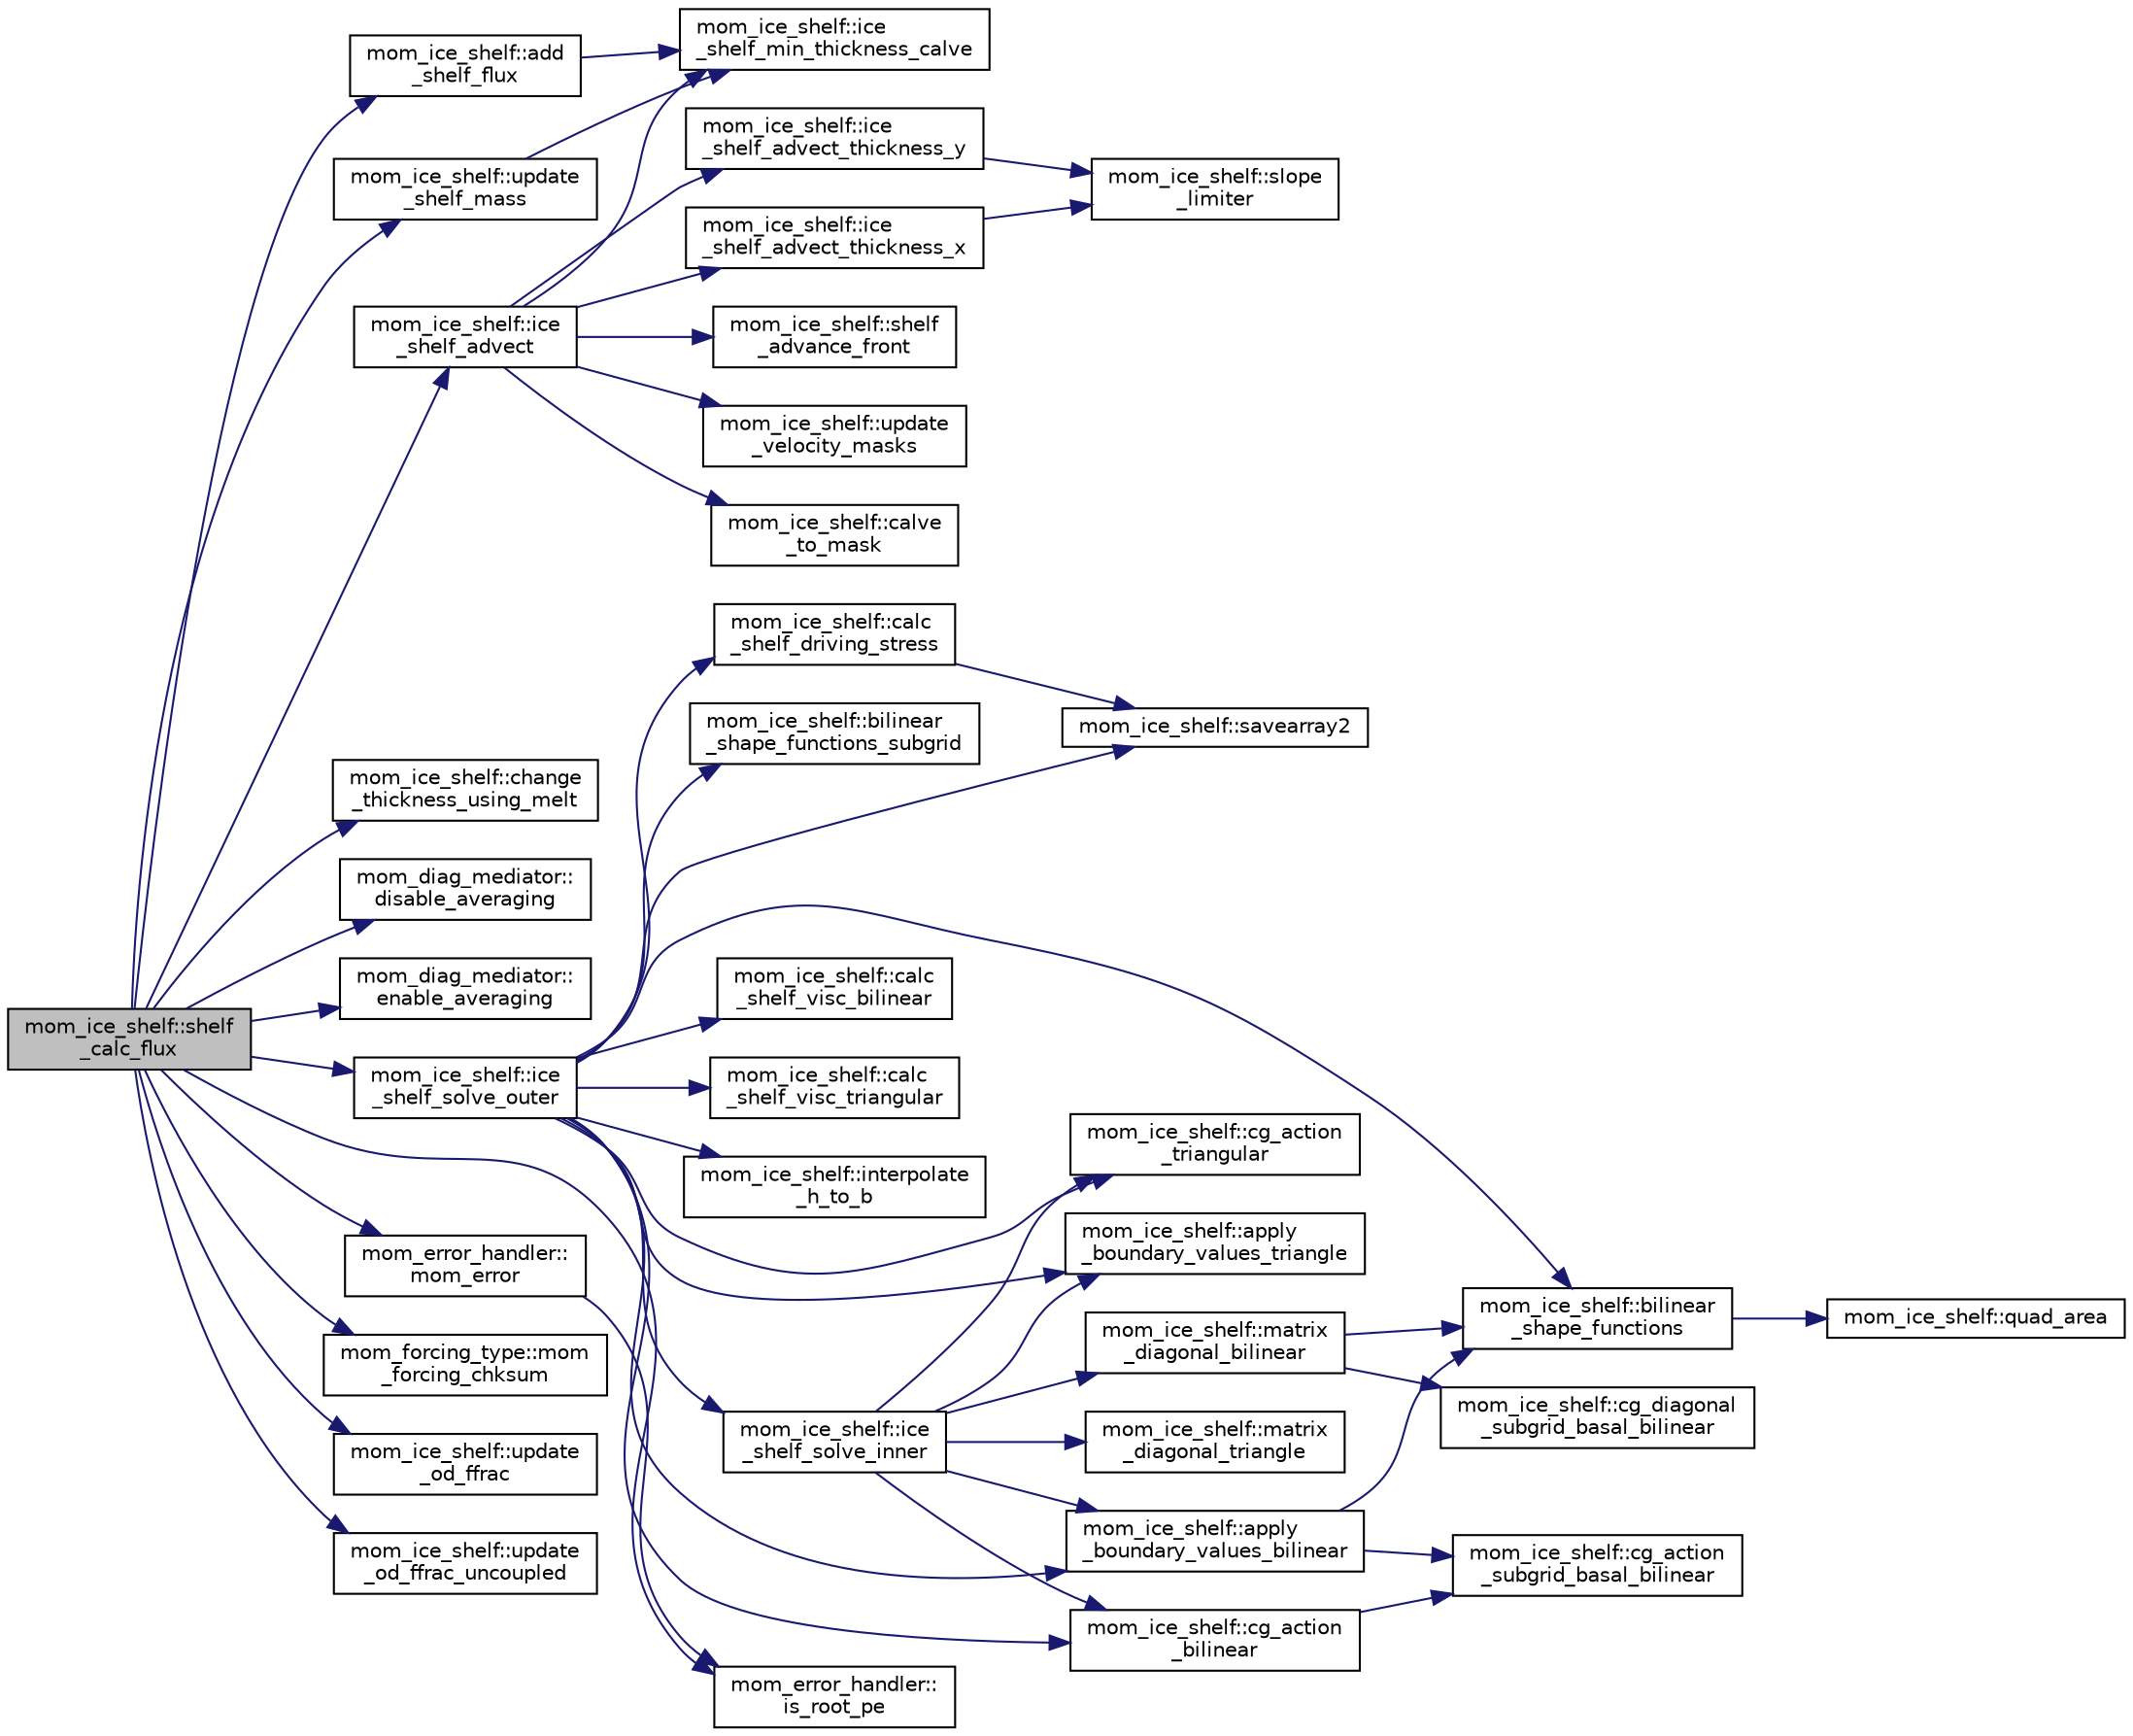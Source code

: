 digraph "mom_ice_shelf::shelf_calc_flux"
{
 // INTERACTIVE_SVG=YES
  edge [fontname="Helvetica",fontsize="10",labelfontname="Helvetica",labelfontsize="10"];
  node [fontname="Helvetica",fontsize="10",shape=record];
  rankdir="LR";
  Node331 [label="mom_ice_shelf::shelf\l_calc_flux",height=0.2,width=0.4,color="black", fillcolor="grey75", style="filled", fontcolor="black"];
  Node331 -> Node332 [color="midnightblue",fontsize="10",style="solid",fontname="Helvetica"];
  Node332 [label="mom_ice_shelf::add\l_shelf_flux",height=0.2,width=0.4,color="black", fillcolor="white", style="filled",URL="$namespacemom__ice__shelf.html#a2ca397210116eed3aeeb2fd533aad3ad",tooltip="Updates suface fluxes that are influenced by sub-ice-shelf melting. "];
  Node332 -> Node333 [color="midnightblue",fontsize="10",style="solid",fontname="Helvetica"];
  Node333 [label="mom_ice_shelf::ice\l_shelf_min_thickness_calve",height=0.2,width=0.4,color="black", fillcolor="white", style="filled",URL="$namespacemom__ice__shelf.html#a850dc882bb94f5b3eacdfdbf25cb19b8",tooltip="Apply a very simple calving law using a minimum thickness rule. "];
  Node331 -> Node334 [color="midnightblue",fontsize="10",style="solid",fontname="Helvetica"];
  Node334 [label="mom_ice_shelf::change\l_thickness_using_melt",height=0.2,width=0.4,color="black", fillcolor="white", style="filled",URL="$namespacemom__ice__shelf.html#aa24c8df5e1e19bf7f09a848234f667f7",tooltip="Changes the thickness (mass) of the ice shelf based on sub-ice-shelf melting. "];
  Node331 -> Node335 [color="midnightblue",fontsize="10",style="solid",fontname="Helvetica"];
  Node335 [label="mom_diag_mediator::\ldisable_averaging",height=0.2,width=0.4,color="black", fillcolor="white", style="filled",URL="$namespacemom__diag__mediator.html#a1761df399ba39742e34ab989469da0f2"];
  Node331 -> Node336 [color="midnightblue",fontsize="10",style="solid",fontname="Helvetica"];
  Node336 [label="mom_diag_mediator::\lenable_averaging",height=0.2,width=0.4,color="black", fillcolor="white", style="filled",URL="$namespacemom__diag__mediator.html#a91244f765f2964dfb11f8787f65042f1"];
  Node331 -> Node337 [color="midnightblue",fontsize="10",style="solid",fontname="Helvetica"];
  Node337 [label="mom_ice_shelf::ice\l_shelf_advect",height=0.2,width=0.4,color="black", fillcolor="white", style="filled",URL="$namespacemom__ice__shelf.html#a6a07543d5e828b759f18def33ca4feda"];
  Node337 -> Node338 [color="midnightblue",fontsize="10",style="solid",fontname="Helvetica"];
  Node338 [label="mom_ice_shelf::calve\l_to_mask",height=0.2,width=0.4,color="black", fillcolor="white", style="filled",URL="$namespacemom__ice__shelf.html#ae577f1cfafb12ba9b009523fcf43cda7"];
  Node337 -> Node339 [color="midnightblue",fontsize="10",style="solid",fontname="Helvetica"];
  Node339 [label="mom_ice_shelf::ice\l_shelf_advect_thickness_x",height=0.2,width=0.4,color="black", fillcolor="white", style="filled",URL="$namespacemom__ice__shelf.html#a8bd6d78f530289dc90ffbdb0b80e7883"];
  Node339 -> Node340 [color="midnightblue",fontsize="10",style="solid",fontname="Helvetica"];
  Node340 [label="mom_ice_shelf::slope\l_limiter",height=0.2,width=0.4,color="black", fillcolor="white", style="filled",URL="$namespacemom__ice__shelf.html#ac30ce29228457ec8a19679f25960ef21",tooltip="used for flux limiting in advective subroutines Van Leer limiter (source: Wikipedia) ..."];
  Node337 -> Node341 [color="midnightblue",fontsize="10",style="solid",fontname="Helvetica"];
  Node341 [label="mom_ice_shelf::ice\l_shelf_advect_thickness_y",height=0.2,width=0.4,color="black", fillcolor="white", style="filled",URL="$namespacemom__ice__shelf.html#a0663fa04e4a2df8b6676a0c5364ac8ee"];
  Node341 -> Node340 [color="midnightblue",fontsize="10",style="solid",fontname="Helvetica"];
  Node337 -> Node333 [color="midnightblue",fontsize="10",style="solid",fontname="Helvetica"];
  Node337 -> Node342 [color="midnightblue",fontsize="10",style="solid",fontname="Helvetica"];
  Node342 [label="mom_ice_shelf::shelf\l_advance_front",height=0.2,width=0.4,color="black", fillcolor="white", style="filled",URL="$namespacemom__ice__shelf.html#aafa24b7ba297a29d9897576939282815"];
  Node337 -> Node343 [color="midnightblue",fontsize="10",style="solid",fontname="Helvetica"];
  Node343 [label="mom_ice_shelf::update\l_velocity_masks",height=0.2,width=0.4,color="black", fillcolor="white", style="filled",URL="$namespacemom__ice__shelf.html#ae71447bb7b63b4313070abc27e0a7208"];
  Node331 -> Node344 [color="midnightblue",fontsize="10",style="solid",fontname="Helvetica"];
  Node344 [label="mom_ice_shelf::ice\l_shelf_solve_outer",height=0.2,width=0.4,color="black", fillcolor="white", style="filled",URL="$namespacemom__ice__shelf.html#a5d64b696412c0bfd8ded2e2eacaa917c"];
  Node344 -> Node345 [color="midnightblue",fontsize="10",style="solid",fontname="Helvetica"];
  Node345 [label="mom_ice_shelf::apply\l_boundary_values_bilinear",height=0.2,width=0.4,color="black", fillcolor="white", style="filled",URL="$namespacemom__ice__shelf.html#a5d534895698ad80a68be9a1b992c4d0b"];
  Node345 -> Node346 [color="midnightblue",fontsize="10",style="solid",fontname="Helvetica"];
  Node346 [label="mom_ice_shelf::bilinear\l_shape_functions",height=0.2,width=0.4,color="black", fillcolor="white", style="filled",URL="$namespacemom__ice__shelf.html#a9f77faf4c64078c8bce0546bb024f34e"];
  Node346 -> Node347 [color="midnightblue",fontsize="10",style="solid",fontname="Helvetica"];
  Node347 [label="mom_ice_shelf::quad_area",height=0.2,width=0.4,color="black", fillcolor="white", style="filled",URL="$namespacemom__ice__shelf.html#a43bcb4adfaabc54cd57ad8d96b71c224",tooltip="Calculate area of quadrilateral. "];
  Node345 -> Node348 [color="midnightblue",fontsize="10",style="solid",fontname="Helvetica"];
  Node348 [label="mom_ice_shelf::cg_action\l_subgrid_basal_bilinear",height=0.2,width=0.4,color="black", fillcolor="white", style="filled",URL="$namespacemom__ice__shelf.html#a925d19b978b5368c3b0d5cae3b542bfe"];
  Node344 -> Node349 [color="midnightblue",fontsize="10",style="solid",fontname="Helvetica"];
  Node349 [label="mom_ice_shelf::apply\l_boundary_values_triangle",height=0.2,width=0.4,color="black", fillcolor="white", style="filled",URL="$namespacemom__ice__shelf.html#a6d1174213d77aef09d2eaae2fd138edd"];
  Node344 -> Node346 [color="midnightblue",fontsize="10",style="solid",fontname="Helvetica"];
  Node344 -> Node350 [color="midnightblue",fontsize="10",style="solid",fontname="Helvetica"];
  Node350 [label="mom_ice_shelf::bilinear\l_shape_functions_subgrid",height=0.2,width=0.4,color="black", fillcolor="white", style="filled",URL="$namespacemom__ice__shelf.html#a4714299e786f7e62fa2c82916dac2316"];
  Node344 -> Node351 [color="midnightblue",fontsize="10",style="solid",fontname="Helvetica"];
  Node351 [label="mom_ice_shelf::calc\l_shelf_driving_stress",height=0.2,width=0.4,color="black", fillcolor="white", style="filled",URL="$namespacemom__ice__shelf.html#a9ccd473e87beaec693c8d90e7d68ed8f"];
  Node351 -> Node352 [color="midnightblue",fontsize="10",style="solid",fontname="Helvetica"];
  Node352 [label="mom_ice_shelf::savearray2",height=0.2,width=0.4,color="black", fillcolor="white", style="filled",URL="$namespacemom__ice__shelf.html#a55464f46b7f452abe25f8dde166cee51"];
  Node344 -> Node353 [color="midnightblue",fontsize="10",style="solid",fontname="Helvetica"];
  Node353 [label="mom_ice_shelf::calc\l_shelf_visc_bilinear",height=0.2,width=0.4,color="black", fillcolor="white", style="filled",URL="$namespacemom__ice__shelf.html#ac7bf50703bb671dbde1016061a04e3c9"];
  Node344 -> Node354 [color="midnightblue",fontsize="10",style="solid",fontname="Helvetica"];
  Node354 [label="mom_ice_shelf::calc\l_shelf_visc_triangular",height=0.2,width=0.4,color="black", fillcolor="white", style="filled",URL="$namespacemom__ice__shelf.html#a69286817781f164a0af096b050e3ccc4"];
  Node344 -> Node355 [color="midnightblue",fontsize="10",style="solid",fontname="Helvetica"];
  Node355 [label="mom_ice_shelf::cg_action\l_bilinear",height=0.2,width=0.4,color="black", fillcolor="white", style="filled",URL="$namespacemom__ice__shelf.html#a08bef308dd58f20b81330c5706f71e1f"];
  Node355 -> Node348 [color="midnightblue",fontsize="10",style="solid",fontname="Helvetica"];
  Node344 -> Node356 [color="midnightblue",fontsize="10",style="solid",fontname="Helvetica"];
  Node356 [label="mom_ice_shelf::cg_action\l_triangular",height=0.2,width=0.4,color="black", fillcolor="white", style="filled",URL="$namespacemom__ice__shelf.html#a0ad3713e3c3ee71d987d6cd82c45181e"];
  Node344 -> Node357 [color="midnightblue",fontsize="10",style="solid",fontname="Helvetica"];
  Node357 [label="mom_ice_shelf::ice\l_shelf_solve_inner",height=0.2,width=0.4,color="black", fillcolor="white", style="filled",URL="$namespacemom__ice__shelf.html#a95d21b019a635ad3a8ef060d765362e1"];
  Node357 -> Node345 [color="midnightblue",fontsize="10",style="solid",fontname="Helvetica"];
  Node357 -> Node349 [color="midnightblue",fontsize="10",style="solid",fontname="Helvetica"];
  Node357 -> Node355 [color="midnightblue",fontsize="10",style="solid",fontname="Helvetica"];
  Node357 -> Node356 [color="midnightblue",fontsize="10",style="solid",fontname="Helvetica"];
  Node357 -> Node358 [color="midnightblue",fontsize="10",style="solid",fontname="Helvetica"];
  Node358 [label="mom_ice_shelf::matrix\l_diagonal_bilinear",height=0.2,width=0.4,color="black", fillcolor="white", style="filled",URL="$namespacemom__ice__shelf.html#a0fa0e5e0225816e5e5e87994371f11f1"];
  Node358 -> Node346 [color="midnightblue",fontsize="10",style="solid",fontname="Helvetica"];
  Node358 -> Node359 [color="midnightblue",fontsize="10",style="solid",fontname="Helvetica"];
  Node359 [label="mom_ice_shelf::cg_diagonal\l_subgrid_basal_bilinear",height=0.2,width=0.4,color="black", fillcolor="white", style="filled",URL="$namespacemom__ice__shelf.html#af109d5577049ff4ded3b07d5ab25a771"];
  Node357 -> Node360 [color="midnightblue",fontsize="10",style="solid",fontname="Helvetica"];
  Node360 [label="mom_ice_shelf::matrix\l_diagonal_triangle",height=0.2,width=0.4,color="black", fillcolor="white", style="filled",URL="$namespacemom__ice__shelf.html#abc77d7c18a2919c9308c39aa26f916bf"];
  Node344 -> Node361 [color="midnightblue",fontsize="10",style="solid",fontname="Helvetica"];
  Node361 [label="mom_ice_shelf::interpolate\l_h_to_b",height=0.2,width=0.4,color="black", fillcolor="white", style="filled",URL="$namespacemom__ice__shelf.html#a8fc399c376152f2d639b506ff8a7ee24"];
  Node344 -> Node352 [color="midnightblue",fontsize="10",style="solid",fontname="Helvetica"];
  Node331 -> Node362 [color="midnightblue",fontsize="10",style="solid",fontname="Helvetica"];
  Node362 [label="mom_error_handler::\lis_root_pe",height=0.2,width=0.4,color="black", fillcolor="white", style="filled",URL="$namespacemom__error__handler.html#ad5f00a53059c72fe2332d1436c80ca71"];
  Node331 -> Node363 [color="midnightblue",fontsize="10",style="solid",fontname="Helvetica"];
  Node363 [label="mom_error_handler::\lmom_error",height=0.2,width=0.4,color="black", fillcolor="white", style="filled",URL="$namespacemom__error__handler.html#a460cfb79a06c29fc249952c2a3710d67"];
  Node363 -> Node362 [color="midnightblue",fontsize="10",style="solid",fontname="Helvetica"];
  Node331 -> Node364 [color="midnightblue",fontsize="10",style="solid",fontname="Helvetica"];
  Node364 [label="mom_forcing_type::mom\l_forcing_chksum",height=0.2,width=0.4,color="black", fillcolor="white", style="filled",URL="$namespacemom__forcing__type.html#a8b20c65987605b9b0d233b297e3e25ca",tooltip="Write out chksums for basic state variables. "];
  Node331 -> Node365 [color="midnightblue",fontsize="10",style="solid",fontname="Helvetica"];
  Node365 [label="mom_ice_shelf::update\l_od_ffrac",height=0.2,width=0.4,color="black", fillcolor="white", style="filled",URL="$namespacemom__ice__shelf.html#aca580e99d6c95cb541ca3f5568b22105"];
  Node331 -> Node366 [color="midnightblue",fontsize="10",style="solid",fontname="Helvetica"];
  Node366 [label="mom_ice_shelf::update\l_od_ffrac_uncoupled",height=0.2,width=0.4,color="black", fillcolor="white", style="filled",URL="$namespacemom__ice__shelf.html#a1a323e884141c533e729dc44c6bbf91d"];
  Node331 -> Node367 [color="midnightblue",fontsize="10",style="solid",fontname="Helvetica"];
  Node367 [label="mom_ice_shelf::update\l_shelf_mass",height=0.2,width=0.4,color="black", fillcolor="white", style="filled",URL="$namespacemom__ice__shelf.html#ae82e13676c3decc786da8c9e2392fdfe",tooltip="Updates the ice shelf mass using data from a file. "];
  Node367 -> Node333 [color="midnightblue",fontsize="10",style="solid",fontname="Helvetica"];
}

